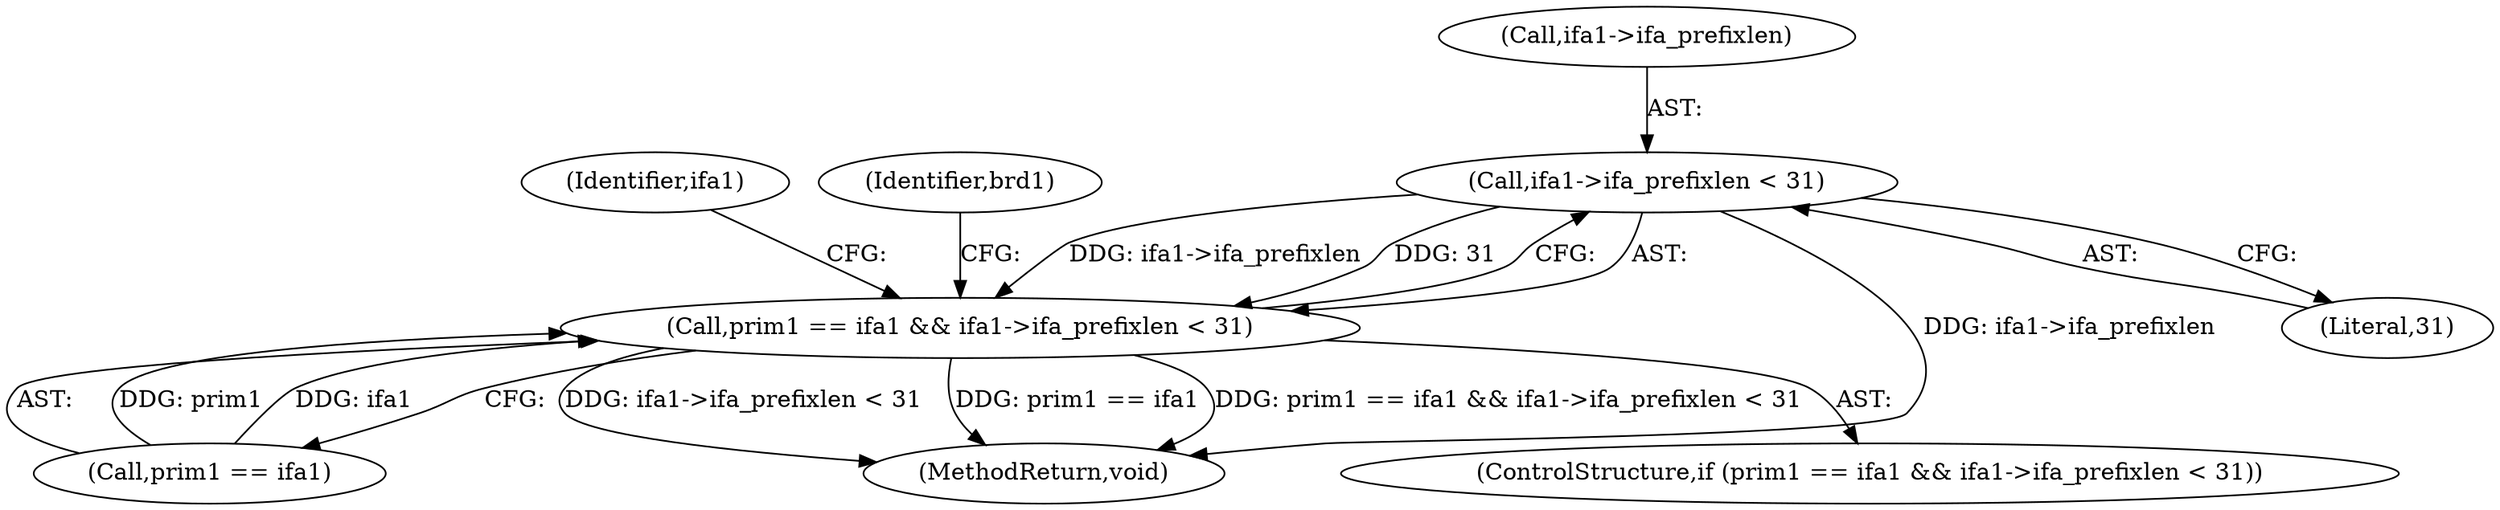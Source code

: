 digraph "0_linux_fbd40ea0180a2d328c5adc61414dc8bab9335ce2_0@pointer" {
"1000432" [label="(Call,ifa1->ifa_prefixlen < 31)"];
"1000428" [label="(Call,prim1 == ifa1 && ifa1->ifa_prefixlen < 31)"];
"1000428" [label="(Call,prim1 == ifa1 && ifa1->ifa_prefixlen < 31)"];
"1000432" [label="(Call,ifa1->ifa_prefixlen < 31)"];
"1000433" [label="(Call,ifa1->ifa_prefixlen)"];
"1000586" [label="(MethodReturn,void)"];
"1000264" [label="(Identifier,ifa1)"];
"1000440" [label="(Identifier,brd1)"];
"1000429" [label="(Call,prim1 == ifa1)"];
"1000427" [label="(ControlStructure,if (prim1 == ifa1 && ifa1->ifa_prefixlen < 31))"];
"1000436" [label="(Literal,31)"];
"1000432" -> "1000428"  [label="AST: "];
"1000432" -> "1000436"  [label="CFG: "];
"1000433" -> "1000432"  [label="AST: "];
"1000436" -> "1000432"  [label="AST: "];
"1000428" -> "1000432"  [label="CFG: "];
"1000432" -> "1000586"  [label="DDG: ifa1->ifa_prefixlen"];
"1000432" -> "1000428"  [label="DDG: ifa1->ifa_prefixlen"];
"1000432" -> "1000428"  [label="DDG: 31"];
"1000428" -> "1000427"  [label="AST: "];
"1000428" -> "1000429"  [label="CFG: "];
"1000429" -> "1000428"  [label="AST: "];
"1000440" -> "1000428"  [label="CFG: "];
"1000264" -> "1000428"  [label="CFG: "];
"1000428" -> "1000586"  [label="DDG: prim1 == ifa1 && ifa1->ifa_prefixlen < 31"];
"1000428" -> "1000586"  [label="DDG: ifa1->ifa_prefixlen < 31"];
"1000428" -> "1000586"  [label="DDG: prim1 == ifa1"];
"1000429" -> "1000428"  [label="DDG: prim1"];
"1000429" -> "1000428"  [label="DDG: ifa1"];
}
